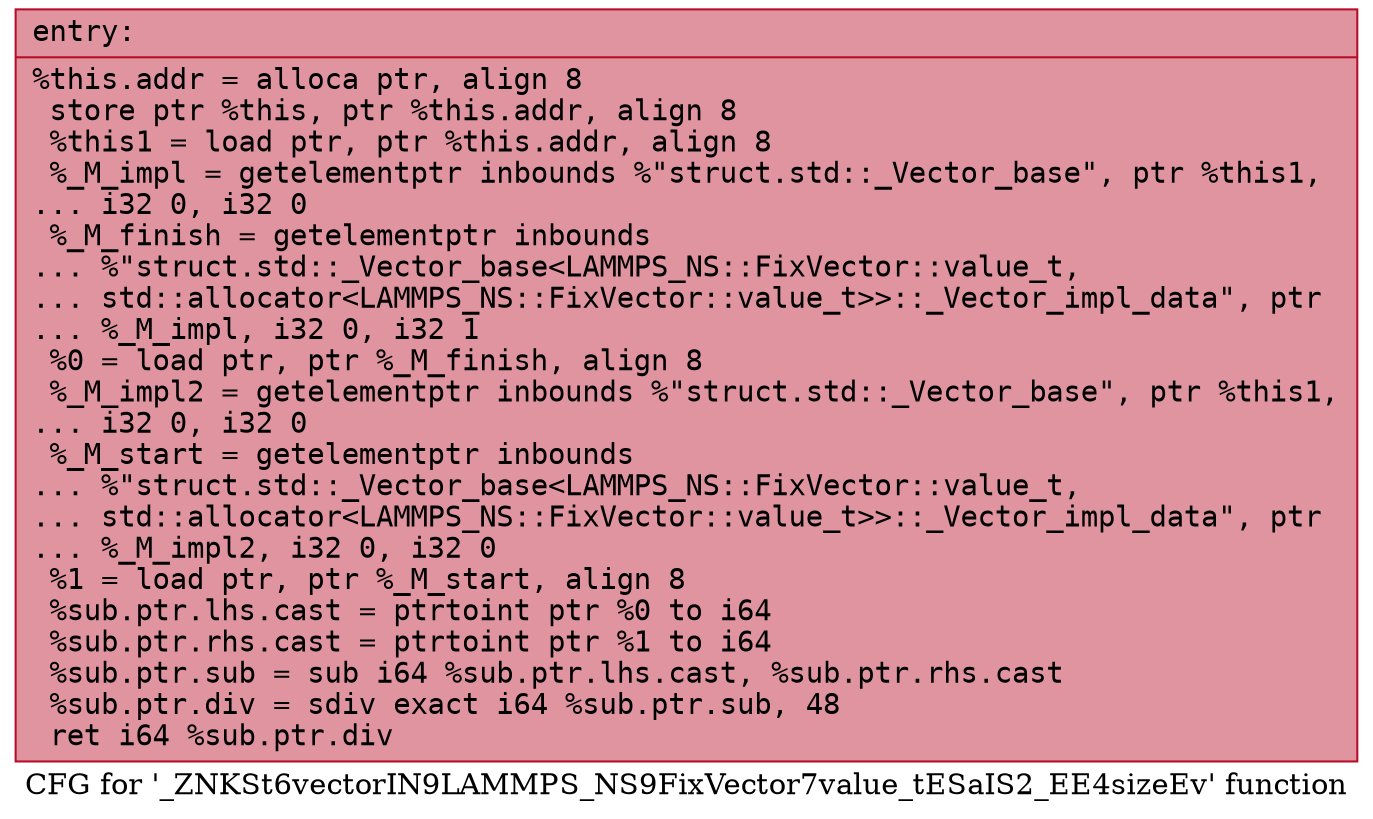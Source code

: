 digraph "CFG for '_ZNKSt6vectorIN9LAMMPS_NS9FixVector7value_tESaIS2_EE4sizeEv' function" {
	label="CFG for '_ZNKSt6vectorIN9LAMMPS_NS9FixVector7value_tESaIS2_EE4sizeEv' function";

	Node0x5634956d5060 [shape=record,color="#b70d28ff", style=filled, fillcolor="#b70d2870" fontname="Courier",label="{entry:\l|  %this.addr = alloca ptr, align 8\l  store ptr %this, ptr %this.addr, align 8\l  %this1 = load ptr, ptr %this.addr, align 8\l  %_M_impl = getelementptr inbounds %\"struct.std::_Vector_base\", ptr %this1,\l... i32 0, i32 0\l  %_M_finish = getelementptr inbounds\l... %\"struct.std::_Vector_base\<LAMMPS_NS::FixVector::value_t,\l... std::allocator\<LAMMPS_NS::FixVector::value_t\>\>::_Vector_impl_data\", ptr\l... %_M_impl, i32 0, i32 1\l  %0 = load ptr, ptr %_M_finish, align 8\l  %_M_impl2 = getelementptr inbounds %\"struct.std::_Vector_base\", ptr %this1,\l... i32 0, i32 0\l  %_M_start = getelementptr inbounds\l... %\"struct.std::_Vector_base\<LAMMPS_NS::FixVector::value_t,\l... std::allocator\<LAMMPS_NS::FixVector::value_t\>\>::_Vector_impl_data\", ptr\l... %_M_impl2, i32 0, i32 0\l  %1 = load ptr, ptr %_M_start, align 8\l  %sub.ptr.lhs.cast = ptrtoint ptr %0 to i64\l  %sub.ptr.rhs.cast = ptrtoint ptr %1 to i64\l  %sub.ptr.sub = sub i64 %sub.ptr.lhs.cast, %sub.ptr.rhs.cast\l  %sub.ptr.div = sdiv exact i64 %sub.ptr.sub, 48\l  ret i64 %sub.ptr.div\l}"];
}
